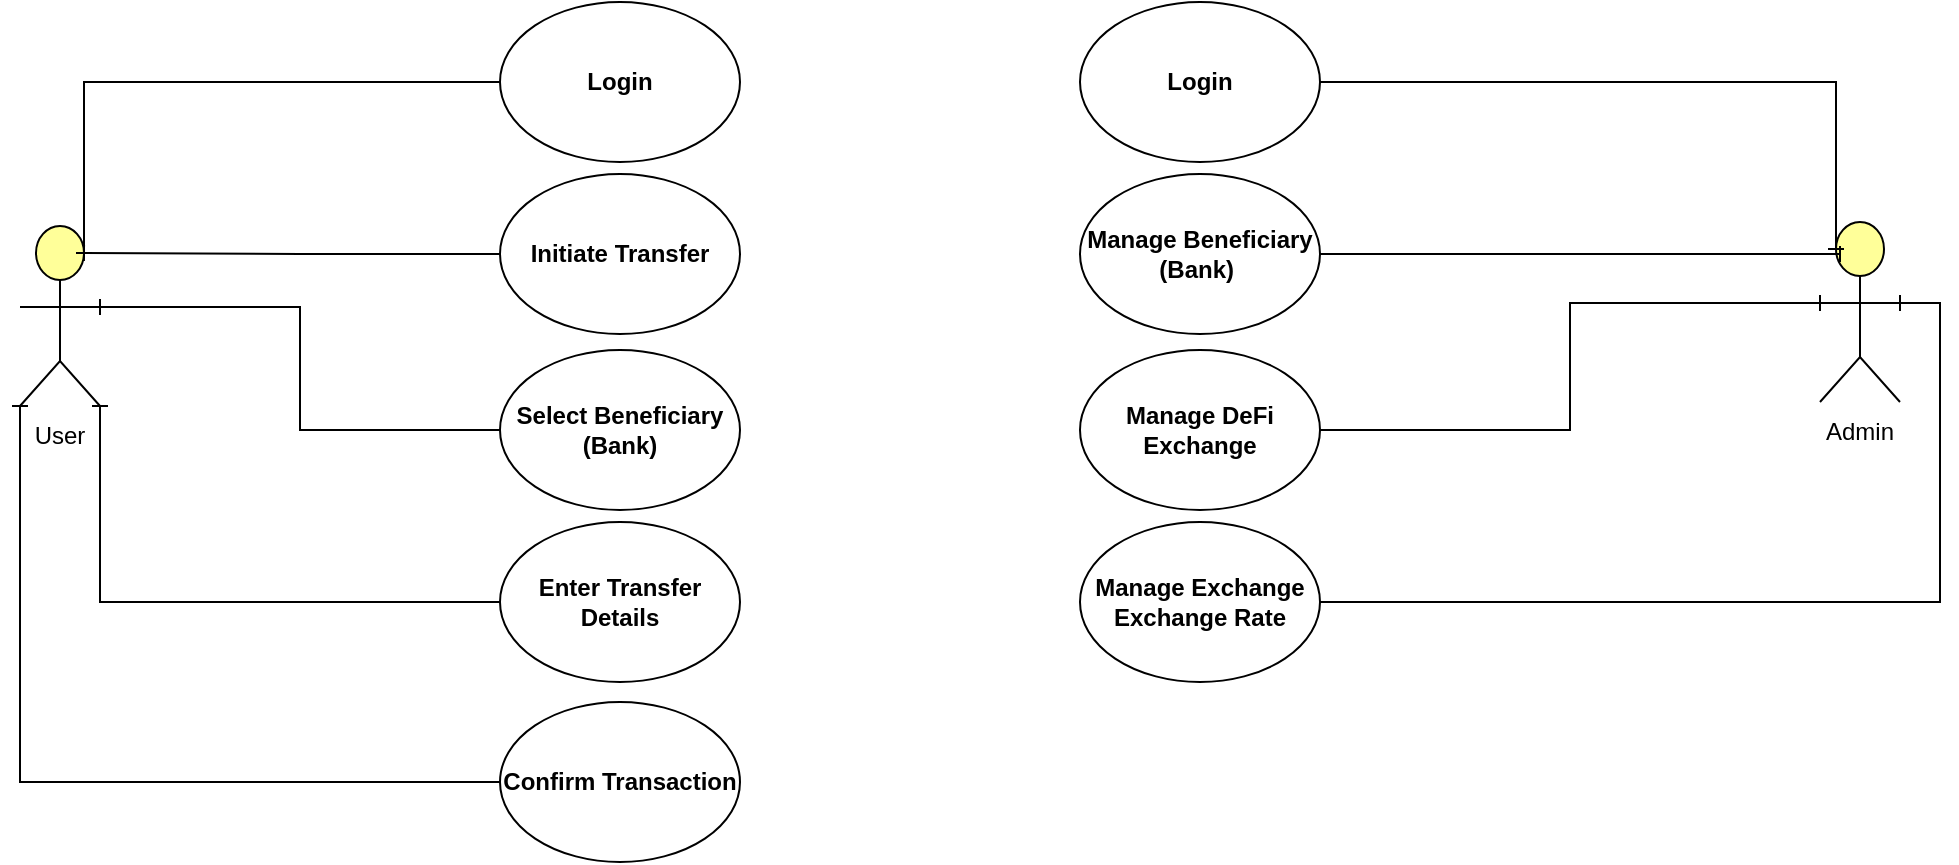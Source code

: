 <mxfile version="23.1.3" type="github">
  <diagram name="Page-1" id="67M1APjgp8h2Bc2o7A60">
    <mxGraphModel dx="1257" dy="609" grid="1" gridSize="10" guides="1" tooltips="1" connect="1" arrows="1" fold="1" page="1" pageScale="1" pageWidth="850" pageHeight="1100" math="0" shadow="0">
      <root>
        <mxCell id="0" />
        <mxCell id="1" parent="0" />
        <mxCell id="rv1Pi111y5SHZij0_mMK-4" value="&lt;b&gt;Login&lt;/b&gt;" style="ellipse;whiteSpace=wrap;html=1;" vertex="1" parent="1">
          <mxGeometry x="440" y="70" width="120" height="80" as="geometry" />
        </mxCell>
        <mxCell id="rv1Pi111y5SHZij0_mMK-5" value="&lt;b&gt;Initiate Transfer&lt;/b&gt;" style="ellipse;whiteSpace=wrap;html=1;" vertex="1" parent="1">
          <mxGeometry x="440" y="156" width="120" height="80" as="geometry" />
        </mxCell>
        <mxCell id="rv1Pi111y5SHZij0_mMK-6" value="&lt;b&gt;Select Beneficiary (Bank)&lt;/b&gt;" style="ellipse;whiteSpace=wrap;html=1;" vertex="1" parent="1">
          <mxGeometry x="440" y="244" width="120" height="80" as="geometry" />
        </mxCell>
        <mxCell id="rv1Pi111y5SHZij0_mMK-7" value="&lt;b&gt;Enter Transfer Details&lt;/b&gt;" style="ellipse;whiteSpace=wrap;html=1;" vertex="1" parent="1">
          <mxGeometry x="440" y="330" width="120" height="80" as="geometry" />
        </mxCell>
        <mxCell id="rv1Pi111y5SHZij0_mMK-8" value="&lt;b&gt;Confirm Transaction&lt;/b&gt;" style="ellipse;whiteSpace=wrap;html=1;" vertex="1" parent="1">
          <mxGeometry x="440" y="420" width="120" height="80" as="geometry" />
        </mxCell>
        <mxCell id="rv1Pi111y5SHZij0_mMK-11" value="" style="group" vertex="1" connectable="0" parent="1">
          <mxGeometry x="1090" y="180" width="60" height="120" as="geometry" />
        </mxCell>
        <mxCell id="rv1Pi111y5SHZij0_mMK-3" value="" style="html=1;outlineConnect=0;whiteSpace=wrap;fillColor=#ffff99;verticalLabelPosition=bottom;verticalAlign=top;align=center;shape=mxgraph.archimate3.actor;" vertex="1" parent="rv1Pi111y5SHZij0_mMK-11">
          <mxGeometry x="10" width="40" height="90" as="geometry" />
        </mxCell>
        <mxCell id="rv1Pi111y5SHZij0_mMK-10" value="Admin" style="text;html=1;align=center;verticalAlign=middle;whiteSpace=wrap;rounded=0;" vertex="1" parent="rv1Pi111y5SHZij0_mMK-11">
          <mxGeometry y="90" width="60" height="30" as="geometry" />
        </mxCell>
        <mxCell id="rv1Pi111y5SHZij0_mMK-12" value="" style="group" vertex="1" connectable="0" parent="1">
          <mxGeometry x="190" y="182" width="60" height="120" as="geometry" />
        </mxCell>
        <mxCell id="rv1Pi111y5SHZij0_mMK-13" value="" style="html=1;outlineConnect=0;whiteSpace=wrap;fillColor=#ffff99;verticalLabelPosition=bottom;verticalAlign=top;align=center;shape=mxgraph.archimate3.actor;" vertex="1" parent="rv1Pi111y5SHZij0_mMK-12">
          <mxGeometry x="10" width="40" height="90" as="geometry" />
        </mxCell>
        <mxCell id="rv1Pi111y5SHZij0_mMK-14" value="User" style="text;html=1;align=center;verticalAlign=middle;whiteSpace=wrap;rounded=0;" vertex="1" parent="rv1Pi111y5SHZij0_mMK-12">
          <mxGeometry y="90" width="60" height="30" as="geometry" />
        </mxCell>
        <mxCell id="rv1Pi111y5SHZij0_mMK-15" value="&lt;b&gt;Login&lt;/b&gt;" style="ellipse;whiteSpace=wrap;html=1;" vertex="1" parent="1">
          <mxGeometry x="730" y="70" width="120" height="80" as="geometry" />
        </mxCell>
        <mxCell id="rv1Pi111y5SHZij0_mMK-20" style="edgeStyle=orthogonalEdgeStyle;rounded=0;orthogonalLoop=1;jettySize=auto;html=1;exitX=1;exitY=0.5;exitDx=0;exitDy=0;endArrow=baseDash;endFill=0;" edge="1" parent="1" source="rv1Pi111y5SHZij0_mMK-16">
          <mxGeometry relative="1" as="geometry">
            <mxPoint x="1110" y="196" as="targetPoint" />
          </mxGeometry>
        </mxCell>
        <mxCell id="rv1Pi111y5SHZij0_mMK-16" value="&lt;b&gt;Manage&amp;nbsp;&lt;/b&gt;&lt;b style=&quot;border-color: var(--border-color);&quot;&gt;Beneficiary&lt;/b&gt;&lt;b&gt;&lt;br&gt;(Bank)&amp;nbsp;&lt;/b&gt;" style="ellipse;whiteSpace=wrap;html=1;" vertex="1" parent="1">
          <mxGeometry x="730" y="156" width="120" height="80" as="geometry" />
        </mxCell>
        <mxCell id="rv1Pi111y5SHZij0_mMK-21" style="edgeStyle=orthogonalEdgeStyle;rounded=0;orthogonalLoop=1;jettySize=auto;html=1;entryX=0;entryY=0.45;entryDx=0;entryDy=0;entryPerimeter=0;endArrow=baseDash;endFill=0;" edge="1" parent="1" source="rv1Pi111y5SHZij0_mMK-17" target="rv1Pi111y5SHZij0_mMK-3">
          <mxGeometry relative="1" as="geometry">
            <mxPoint x="1040" y="260" as="targetPoint" />
          </mxGeometry>
        </mxCell>
        <mxCell id="rv1Pi111y5SHZij0_mMK-17" value="&lt;b&gt;Manage DeFi Exchange&lt;/b&gt;" style="ellipse;whiteSpace=wrap;html=1;" vertex="1" parent="1">
          <mxGeometry x="730" y="244" width="120" height="80" as="geometry" />
        </mxCell>
        <mxCell id="rv1Pi111y5SHZij0_mMK-18" value="&lt;b&gt;Manage Exchange Exchange Rate&lt;/b&gt;" style="ellipse;whiteSpace=wrap;html=1;" vertex="1" parent="1">
          <mxGeometry x="730" y="330" width="120" height="80" as="geometry" />
        </mxCell>
        <mxCell id="rv1Pi111y5SHZij0_mMK-19" style="edgeStyle=orthogonalEdgeStyle;rounded=0;orthogonalLoop=1;jettySize=auto;html=1;entryX=0.2;entryY=0.15;entryDx=0;entryDy=0;entryPerimeter=0;endArrow=baseDash;endFill=0;" edge="1" parent="1" source="rv1Pi111y5SHZij0_mMK-15" target="rv1Pi111y5SHZij0_mMK-3">
          <mxGeometry relative="1" as="geometry" />
        </mxCell>
        <mxCell id="rv1Pi111y5SHZij0_mMK-22" style="edgeStyle=orthogonalEdgeStyle;rounded=0;orthogonalLoop=1;jettySize=auto;html=1;entryX=1;entryY=0.45;entryDx=0;entryDy=0;entryPerimeter=0;endArrow=baseDash;endFill=0;" edge="1" parent="1" source="rv1Pi111y5SHZij0_mMK-18" target="rv1Pi111y5SHZij0_mMK-3">
          <mxGeometry relative="1" as="geometry" />
        </mxCell>
        <mxCell id="rv1Pi111y5SHZij0_mMK-23" style="edgeStyle=orthogonalEdgeStyle;rounded=0;orthogonalLoop=1;jettySize=auto;html=1;entryX=0.8;entryY=0.15;entryDx=0;entryDy=0;entryPerimeter=0;endArrow=baseDash;endFill=0;" edge="1" parent="1" source="rv1Pi111y5SHZij0_mMK-4" target="rv1Pi111y5SHZij0_mMK-13">
          <mxGeometry relative="1" as="geometry" />
        </mxCell>
        <mxCell id="rv1Pi111y5SHZij0_mMK-24" style="edgeStyle=orthogonalEdgeStyle;rounded=0;orthogonalLoop=1;jettySize=auto;html=1;entryX=0.8;entryY=0.15;entryDx=0;entryDy=0;entryPerimeter=0;endArrow=baseDash;endFill=0;" edge="1" parent="1" source="rv1Pi111y5SHZij0_mMK-5" target="rv1Pi111y5SHZij0_mMK-13">
          <mxGeometry relative="1" as="geometry" />
        </mxCell>
        <mxCell id="rv1Pi111y5SHZij0_mMK-25" style="edgeStyle=orthogonalEdgeStyle;rounded=0;orthogonalLoop=1;jettySize=auto;html=1;entryX=1;entryY=0.45;entryDx=0;entryDy=0;entryPerimeter=0;endArrow=baseDash;endFill=0;" edge="1" parent="1" source="rv1Pi111y5SHZij0_mMK-6" target="rv1Pi111y5SHZij0_mMK-13">
          <mxGeometry relative="1" as="geometry" />
        </mxCell>
        <mxCell id="rv1Pi111y5SHZij0_mMK-27" style="edgeStyle=orthogonalEdgeStyle;rounded=0;orthogonalLoop=1;jettySize=auto;html=1;entryX=1;entryY=1;entryDx=0;entryDy=0;entryPerimeter=0;endArrow=baseDash;endFill=0;" edge="1" parent="1" source="rv1Pi111y5SHZij0_mMK-7" target="rv1Pi111y5SHZij0_mMK-13">
          <mxGeometry relative="1" as="geometry" />
        </mxCell>
        <mxCell id="rv1Pi111y5SHZij0_mMK-28" style="edgeStyle=orthogonalEdgeStyle;rounded=0;orthogonalLoop=1;jettySize=auto;html=1;entryX=0;entryY=1;entryDx=0;entryDy=0;entryPerimeter=0;endArrow=baseDash;endFill=0;" edge="1" parent="1" source="rv1Pi111y5SHZij0_mMK-8" target="rv1Pi111y5SHZij0_mMK-13">
          <mxGeometry relative="1" as="geometry" />
        </mxCell>
      </root>
    </mxGraphModel>
  </diagram>
</mxfile>
